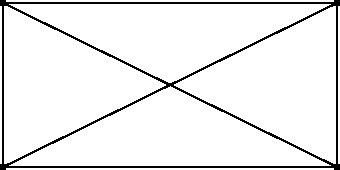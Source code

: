 size(6cm,3cm,false);

draw(unitsquare);
dot((0,0)--(1,1)--(0,1)--(1,0));
draw((0,0)--(1,1));
draw((1,0)--(0,1));
